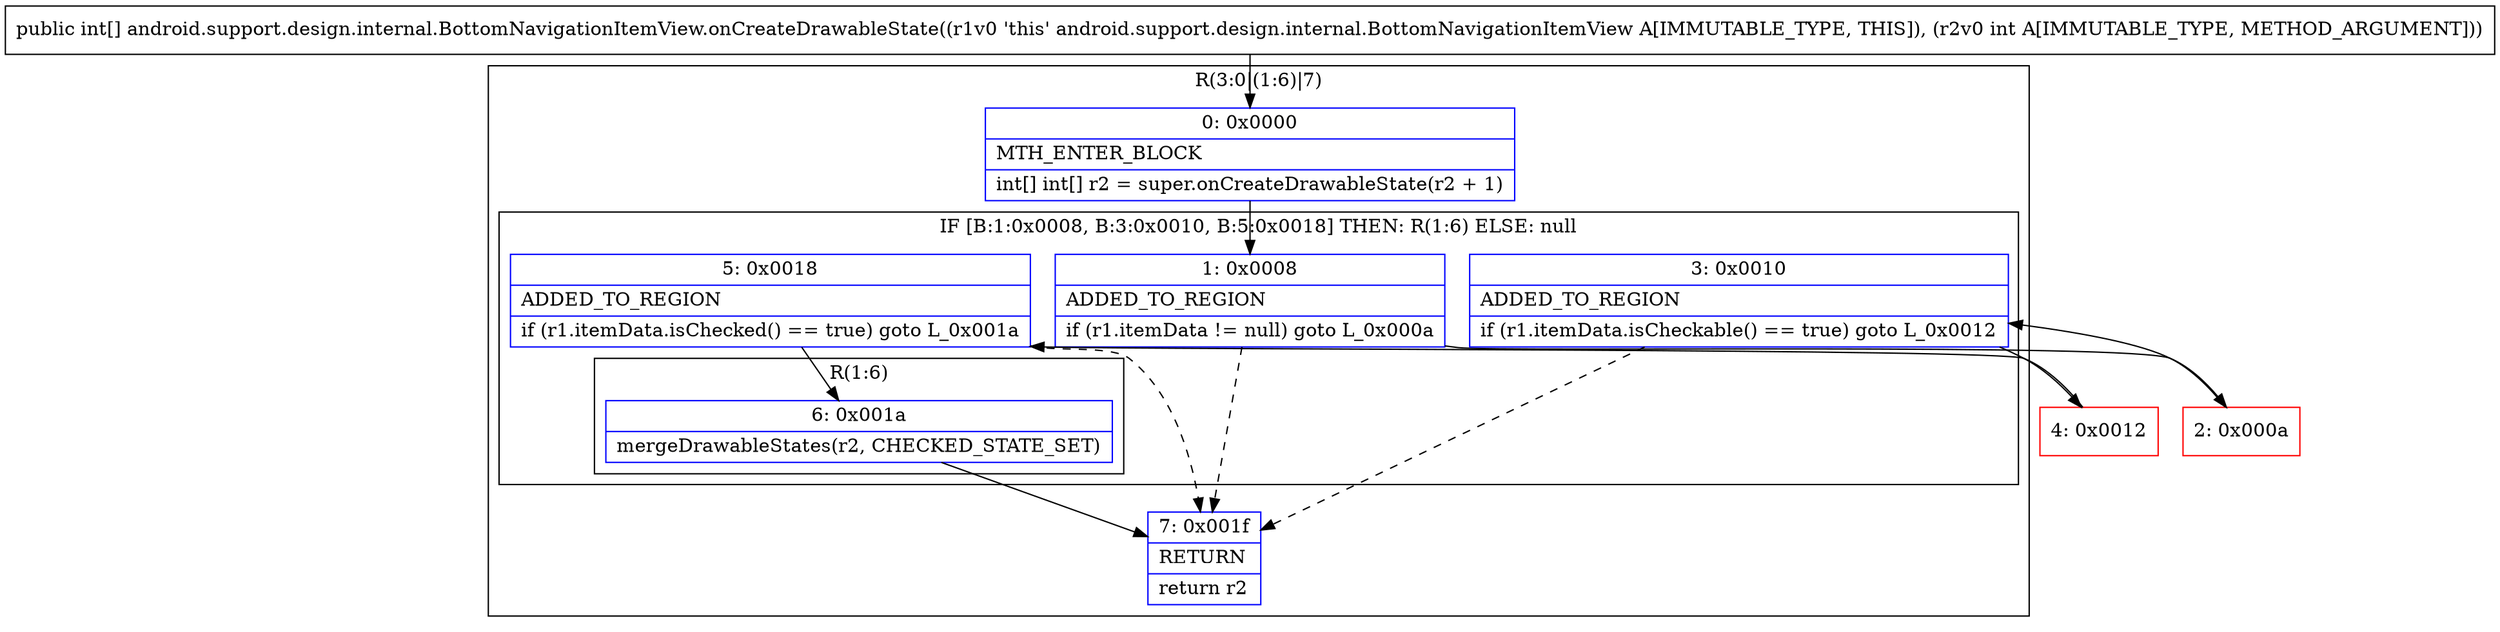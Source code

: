 digraph "CFG forandroid.support.design.internal.BottomNavigationItemView.onCreateDrawableState(I)[I" {
subgraph cluster_Region_1074638395 {
label = "R(3:0|(1:6)|7)";
node [shape=record,color=blue];
Node_0 [shape=record,label="{0\:\ 0x0000|MTH_ENTER_BLOCK\l|int[] int[] r2 = super.onCreateDrawableState(r2 + 1)\l}"];
subgraph cluster_IfRegion_2122253213 {
label = "IF [B:1:0x0008, B:3:0x0010, B:5:0x0018] THEN: R(1:6) ELSE: null";
node [shape=record,color=blue];
Node_1 [shape=record,label="{1\:\ 0x0008|ADDED_TO_REGION\l|if (r1.itemData != null) goto L_0x000a\l}"];
Node_3 [shape=record,label="{3\:\ 0x0010|ADDED_TO_REGION\l|if (r1.itemData.isCheckable() == true) goto L_0x0012\l}"];
Node_5 [shape=record,label="{5\:\ 0x0018|ADDED_TO_REGION\l|if (r1.itemData.isChecked() == true) goto L_0x001a\l}"];
subgraph cluster_Region_628038461 {
label = "R(1:6)";
node [shape=record,color=blue];
Node_6 [shape=record,label="{6\:\ 0x001a|mergeDrawableStates(r2, CHECKED_STATE_SET)\l}"];
}
}
Node_7 [shape=record,label="{7\:\ 0x001f|RETURN\l|return r2\l}"];
}
Node_2 [shape=record,color=red,label="{2\:\ 0x000a}"];
Node_4 [shape=record,color=red,label="{4\:\ 0x0012}"];
MethodNode[shape=record,label="{public int[] android.support.design.internal.BottomNavigationItemView.onCreateDrawableState((r1v0 'this' android.support.design.internal.BottomNavigationItemView A[IMMUTABLE_TYPE, THIS]), (r2v0 int A[IMMUTABLE_TYPE, METHOD_ARGUMENT])) }"];
MethodNode -> Node_0;
Node_0 -> Node_1;
Node_1 -> Node_2;
Node_1 -> Node_7[style=dashed];
Node_3 -> Node_4;
Node_3 -> Node_7[style=dashed];
Node_5 -> Node_6;
Node_5 -> Node_7[style=dashed];
Node_6 -> Node_7;
Node_2 -> Node_3;
Node_4 -> Node_5;
}

